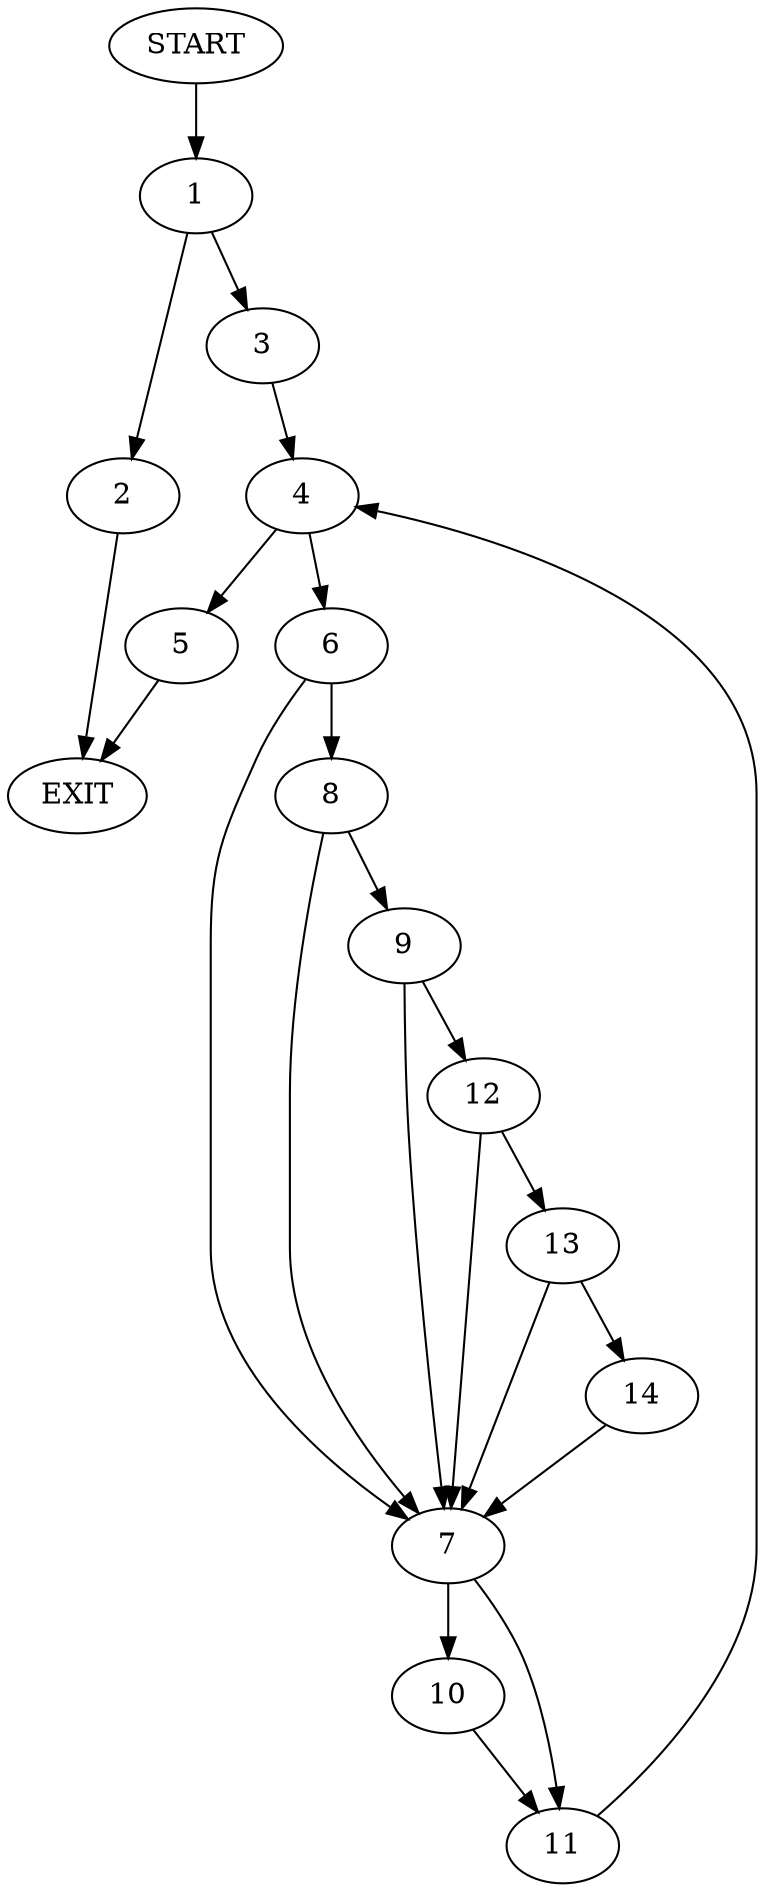 digraph {
0 [label="START"]
15 [label="EXIT"]
0 -> 1
1 -> 2
1 -> 3
3 -> 4
2 -> 15
4 -> 5
4 -> 6
6 -> 7
6 -> 8
5 -> 15
8 -> 9
8 -> 7
7 -> 10
7 -> 11
9 -> 7
9 -> 12
12 -> 7
12 -> 13
13 -> 7
13 -> 14
14 -> 7
11 -> 4
10 -> 11
}
